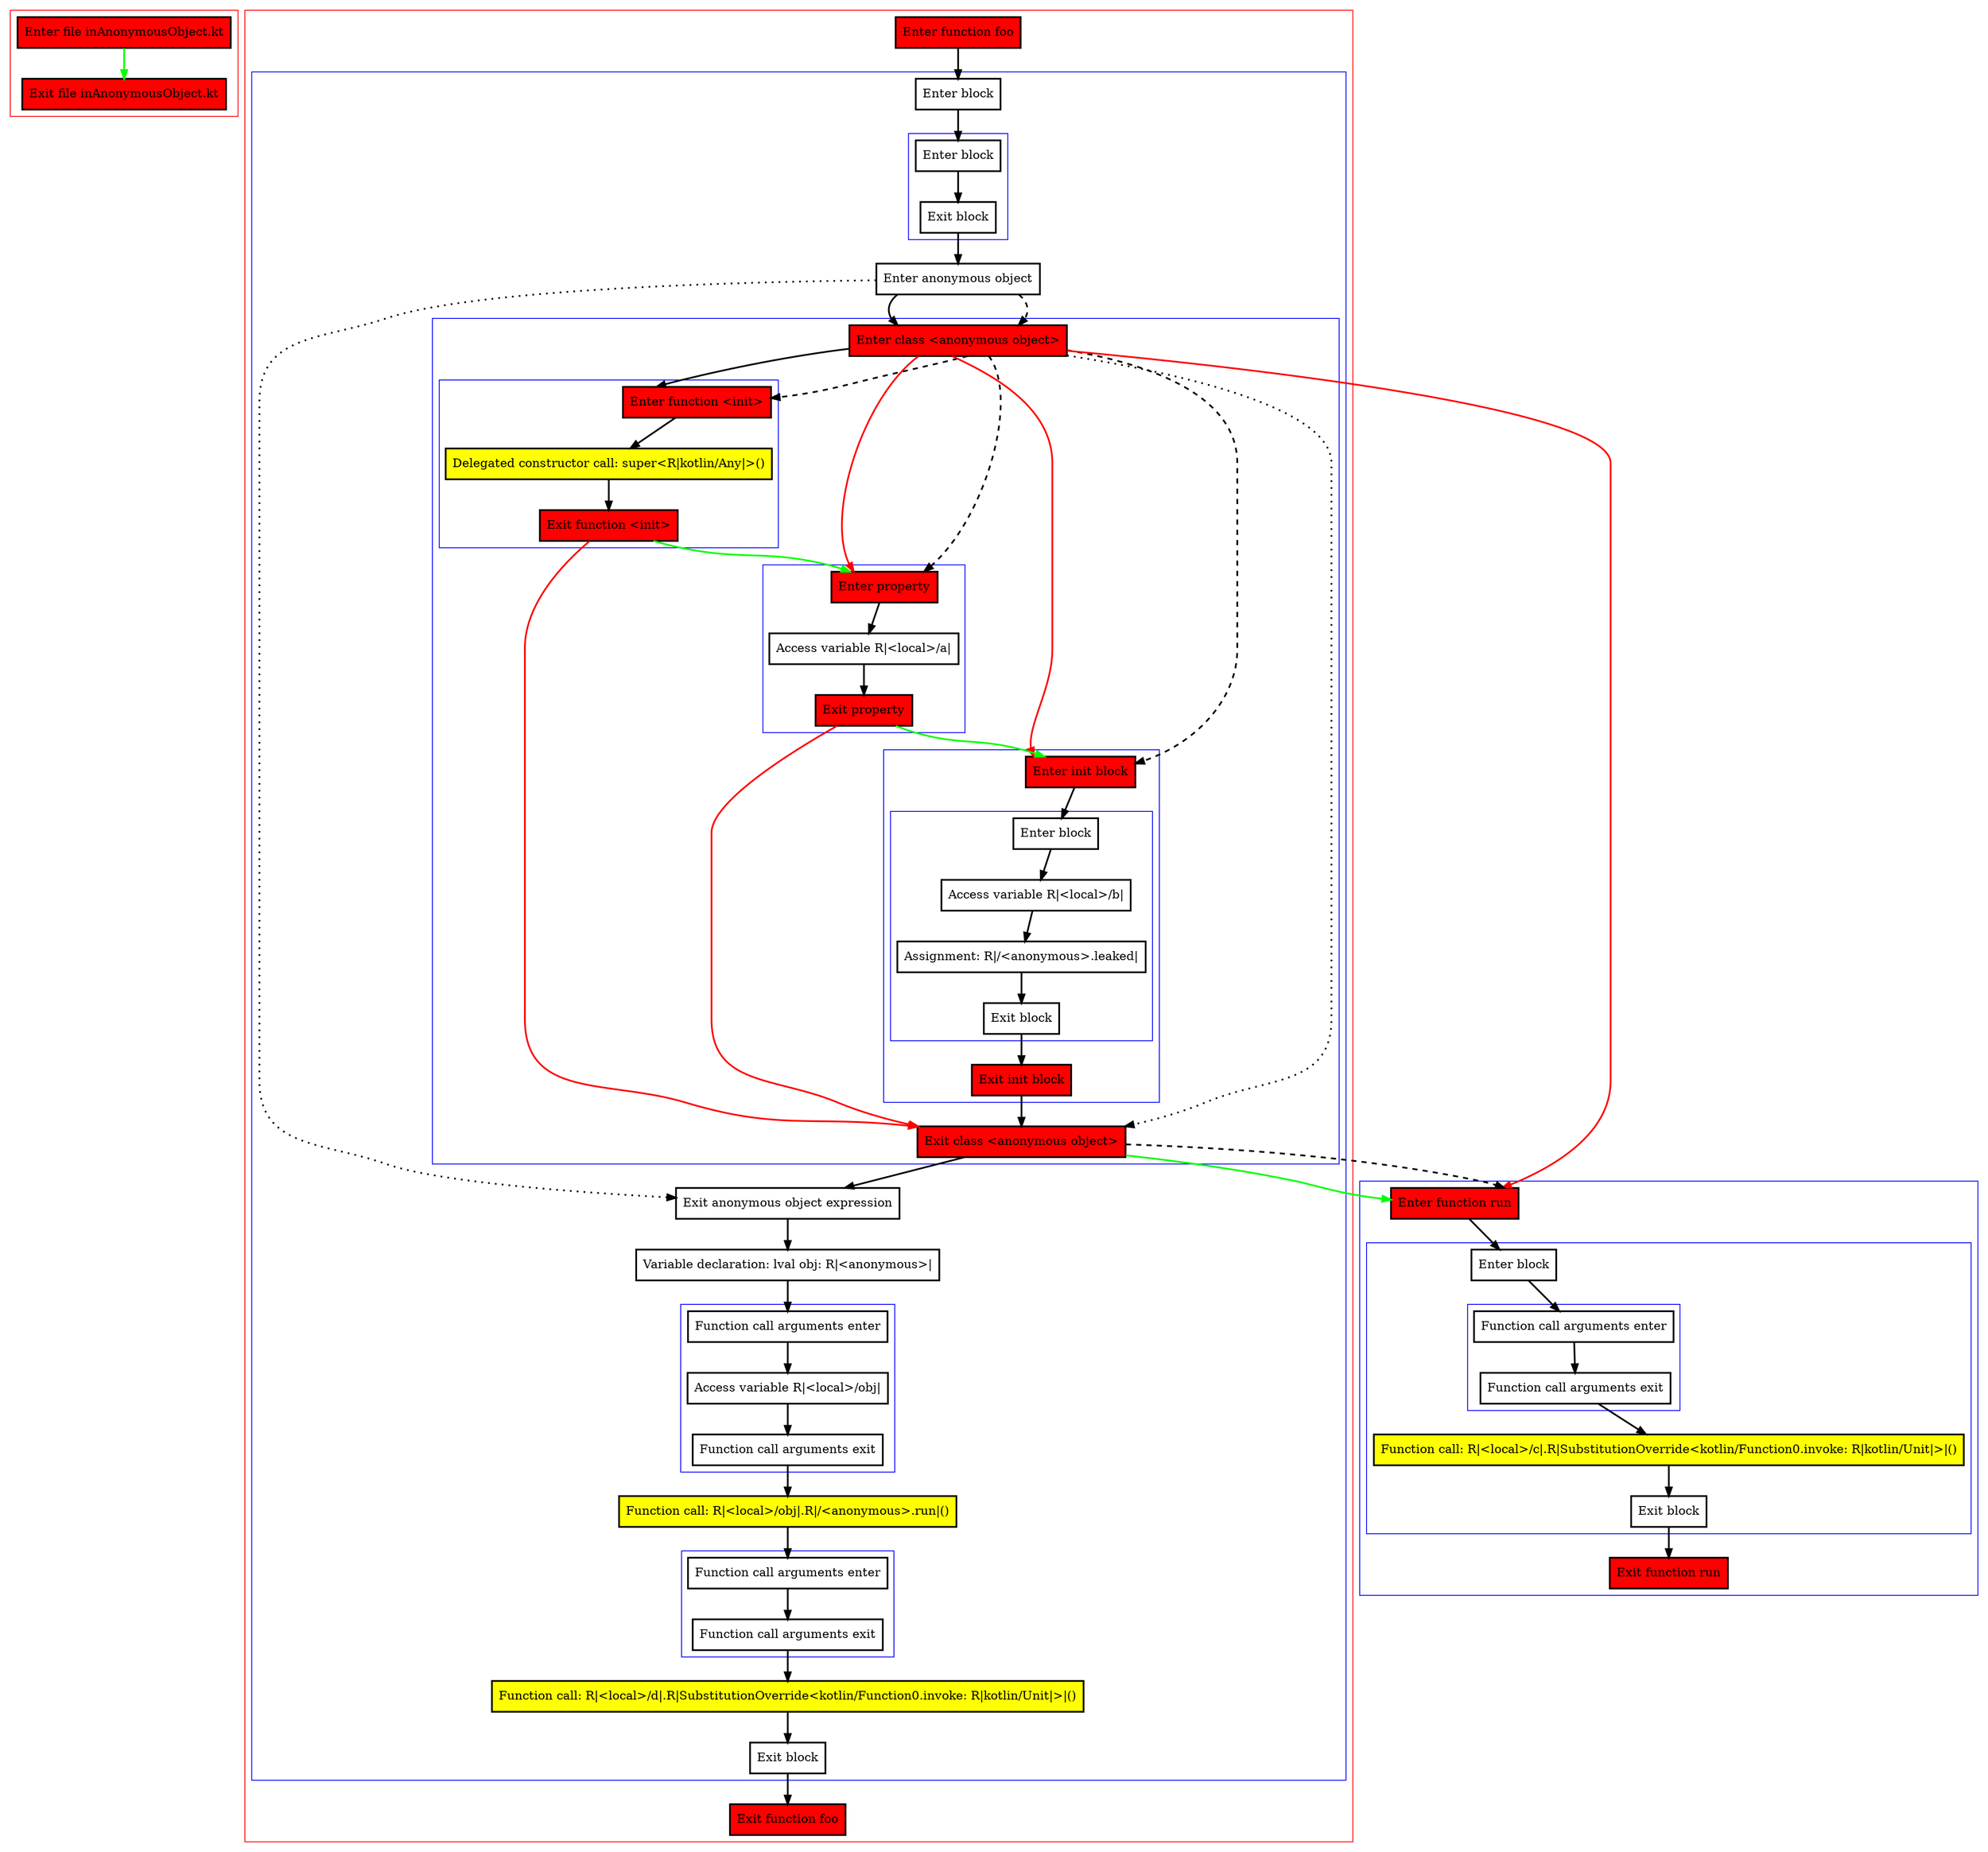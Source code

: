 digraph inAnonymousObject_kt {
    graph [nodesep=3]
    node [shape=box penwidth=2]
    edge [penwidth=2]

    subgraph cluster_0 {
        color=red
        0 [label="Enter file inAnonymousObject.kt" style="filled" fillcolor=red];
        1 [label="Exit file inAnonymousObject.kt" style="filled" fillcolor=red];
    }
    0 -> {1} [color=green];

    subgraph cluster_1 {
        color=red
        2 [label="Enter function foo" style="filled" fillcolor=red];
        subgraph cluster_2 {
            color=blue
            3 [label="Enter block"];
            subgraph cluster_3 {
                color=blue
                4 [label="Enter block"];
                5 [label="Exit block"];
            }
            6 [label="Enter anonymous object"];
            subgraph cluster_4 {
                color=blue
                7 [label="Enter class <anonymous object>" style="filled" fillcolor=red];
                subgraph cluster_5 {
                    color=blue
                    8 [label="Enter function <init>" style="filled" fillcolor=red];
                    9 [label="Delegated constructor call: super<R|kotlin/Any|>()" style="filled" fillcolor=yellow];
                    10 [label="Exit function <init>" style="filled" fillcolor=red];
                }
                subgraph cluster_6 {
                    color=blue
                    11 [label="Enter property" style="filled" fillcolor=red];
                    12 [label="Access variable R|<local>/a|"];
                    13 [label="Exit property" style="filled" fillcolor=red];
                }
                subgraph cluster_7 {
                    color=blue
                    14 [label="Enter init block" style="filled" fillcolor=red];
                    subgraph cluster_8 {
                        color=blue
                        15 [label="Enter block"];
                        16 [label="Access variable R|<local>/b|"];
                        17 [label="Assignment: R|/<anonymous>.leaked|"];
                        18 [label="Exit block"];
                    }
                    19 [label="Exit init block" style="filled" fillcolor=red];
                }
                20 [label="Exit class <anonymous object>" style="filled" fillcolor=red];
            }
            21 [label="Exit anonymous object expression"];
            22 [label="Variable declaration: lval obj: R|<anonymous>|"];
            subgraph cluster_9 {
                color=blue
                23 [label="Function call arguments enter"];
                24 [label="Access variable R|<local>/obj|"];
                25 [label="Function call arguments exit"];
            }
            26 [label="Function call: R|<local>/obj|.R|/<anonymous>.run|()" style="filled" fillcolor=yellow];
            subgraph cluster_10 {
                color=blue
                27 [label="Function call arguments enter"];
                28 [label="Function call arguments exit"];
            }
            29 [label="Function call: R|<local>/d|.R|SubstitutionOverride<kotlin/Function0.invoke: R|kotlin/Unit|>|()" style="filled" fillcolor=yellow];
            30 [label="Exit block"];
        }
        31 [label="Exit function foo" style="filled" fillcolor=red];
    }
    subgraph cluster_11 {
        color=blue
        32 [label="Enter function run" style="filled" fillcolor=red];
        subgraph cluster_12 {
            color=blue
            33 [label="Enter block"];
            subgraph cluster_13 {
                color=blue
                34 [label="Function call arguments enter"];
                35 [label="Function call arguments exit"];
            }
            36 [label="Function call: R|<local>/c|.R|SubstitutionOverride<kotlin/Function0.invoke: R|kotlin/Unit|>|()" style="filled" fillcolor=yellow];
            37 [label="Exit block"];
        }
        38 [label="Exit function run" style="filled" fillcolor=red];
    }
    2 -> {3};
    3 -> {4};
    4 -> {5};
    5 -> {6};
    6 -> {7};
    6 -> {21} [style=dotted];
    6 -> {7} [style=dashed];
    7 -> {8};
    7 -> {11 14 32} [color=red];
    7 -> {20} [style=dotted];
    7 -> {8 11 14} [style=dashed];
    8 -> {9};
    9 -> {10};
    10 -> {11} [color=green];
    10 -> {20} [color=red];
    11 -> {12};
    12 -> {13};
    13 -> {14} [color=green];
    13 -> {20} [color=red];
    14 -> {15};
    15 -> {16};
    16 -> {17};
    17 -> {18};
    18 -> {19};
    19 -> {20};
    20 -> {21};
    20 -> {32} [color=green];
    20 -> {32} [style=dashed];
    21 -> {22};
    22 -> {23};
    23 -> {24};
    24 -> {25};
    25 -> {26};
    26 -> {27};
    27 -> {28};
    28 -> {29};
    29 -> {30};
    30 -> {31};
    32 -> {33};
    33 -> {34};
    34 -> {35};
    35 -> {36};
    36 -> {37};
    37 -> {38};

}
